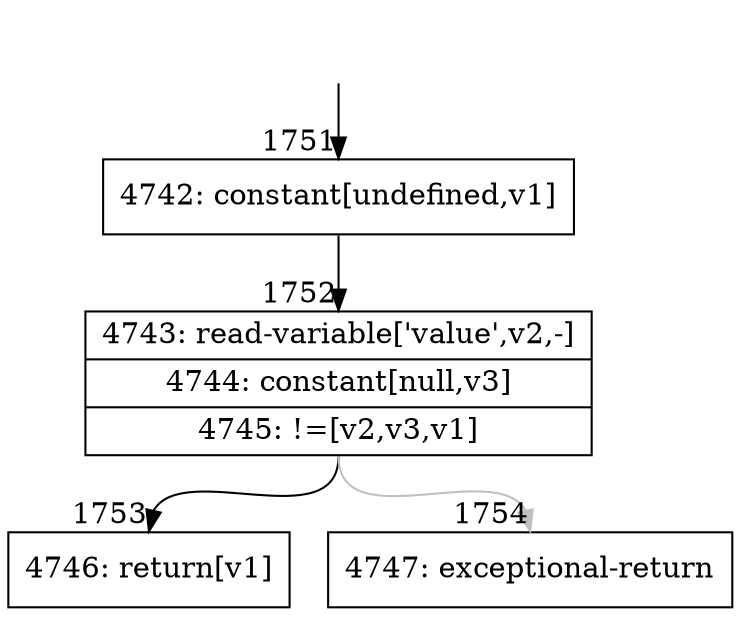 digraph {
rankdir="TD"
BB_entry160[shape=none,label=""];
BB_entry160 -> BB1751 [tailport=s, headport=n, headlabel="    1751"]
BB1751 [shape=record label="{4742: constant[undefined,v1]}" ] 
BB1751 -> BB1752 [tailport=s, headport=n, headlabel="      1752"]
BB1752 [shape=record label="{4743: read-variable['value',v2,-]|4744: constant[null,v3]|4745: !=[v2,v3,v1]}" ] 
BB1752 -> BB1753 [tailport=s, headport=n, headlabel="      1753"]
BB1752 -> BB1754 [tailport=s, headport=n, color=gray, headlabel="      1754"]
BB1753 [shape=record label="{4746: return[v1]}" ] 
BB1754 [shape=record label="{4747: exceptional-return}" ] 
//#$~ 1144
}
